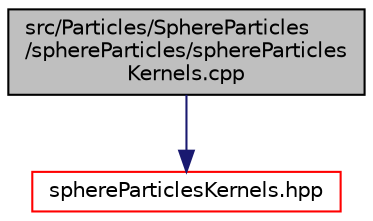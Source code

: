 digraph "src/Particles/SphereParticles/sphereParticles/sphereParticlesKernels.cpp"
{
 // LATEX_PDF_SIZE
  edge [fontname="Helvetica",fontsize="10",labelfontname="Helvetica",labelfontsize="10"];
  node [fontname="Helvetica",fontsize="10",shape=record];
  Node1 [label="src/Particles/SphereParticles\l/sphereParticles/sphereParticles\lKernels.cpp",height=0.2,width=0.4,color="black", fillcolor="grey75", style="filled", fontcolor="black",tooltip=" "];
  Node1 -> Node2 [color="midnightblue",fontsize="10",style="solid",fontname="Helvetica"];
  Node2 [label="sphereParticlesKernels.hpp",height=0.2,width=0.4,color="red", fillcolor="white", style="filled",URL="$sphereParticlesKernels_8hpp.html",tooltip=" "];
}
